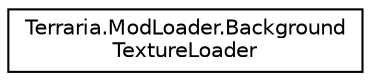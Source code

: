 digraph "Graphical Class Hierarchy"
{
 // LATEX_PDF_SIZE
  edge [fontname="Helvetica",fontsize="10",labelfontname="Helvetica",labelfontsize="10"];
  node [fontname="Helvetica",fontsize="10",shape=record];
  rankdir="LR";
  Node0 [label="Terraria.ModLoader.Background\lTextureLoader",height=0.2,width=0.4,color="black", fillcolor="white", style="filled",URL="$class_terraria_1_1_mod_loader_1_1_background_texture_loader.html",tooltip="This is the class that keeps track of all modded background textures and their slots/IDs."];
}
